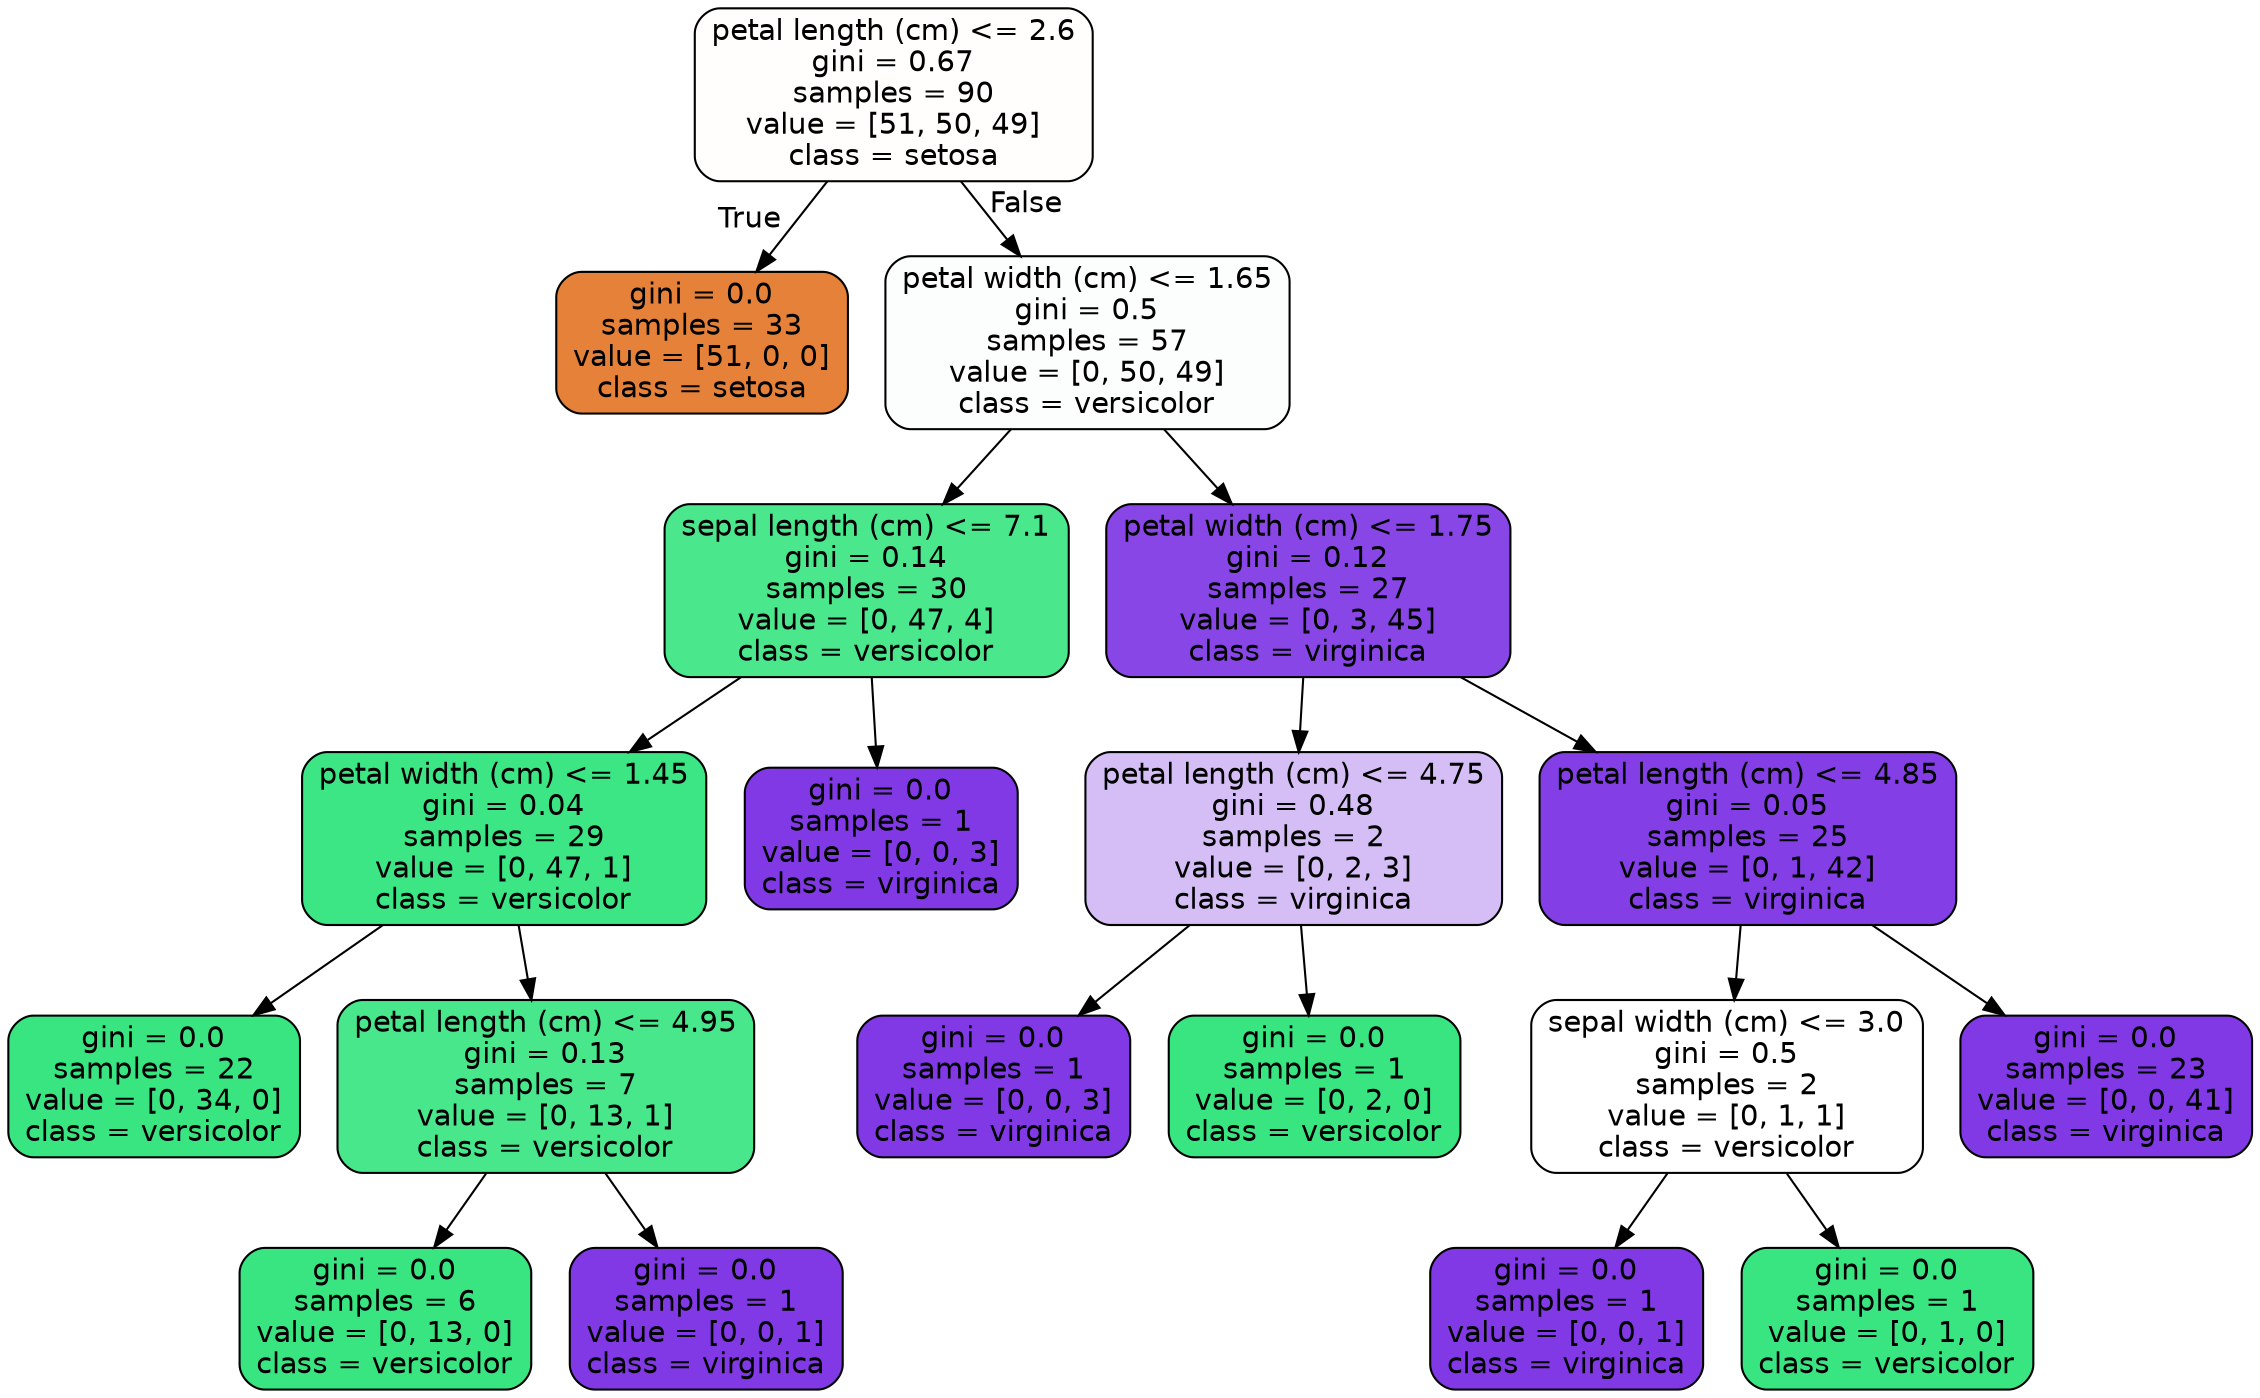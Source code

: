 digraph Tree {
node [shape=box, style="filled, rounded", color="black", fontname=helvetica] ;
edge [fontname=helvetica] ;
0 [label="petal length (cm) <= 2.6\ngini = 0.67\nsamples = 90\nvalue = [51, 50, 49]\nclass = setosa", fillcolor="#fffefd"] ;
1 [label="gini = 0.0\nsamples = 33\nvalue = [51, 0, 0]\nclass = setosa", fillcolor="#e58139"] ;
0 -> 1 [labeldistance=2.5, labelangle=45, headlabel="True"] ;
2 [label="petal width (cm) <= 1.65\ngini = 0.5\nsamples = 57\nvalue = [0, 50, 49]\nclass = versicolor", fillcolor="#fbfefc"] ;
0 -> 2 [labeldistance=2.5, labelangle=-45, headlabel="False"] ;
3 [label="sepal length (cm) <= 7.1\ngini = 0.14\nsamples = 30\nvalue = [0, 47, 4]\nclass = versicolor", fillcolor="#4ae78c"] ;
2 -> 3 ;
4 [label="petal width (cm) <= 1.45\ngini = 0.04\nsamples = 29\nvalue = [0, 47, 1]\nclass = versicolor", fillcolor="#3de684"] ;
3 -> 4 ;
5 [label="gini = 0.0\nsamples = 22\nvalue = [0, 34, 0]\nclass = versicolor", fillcolor="#39e581"] ;
4 -> 5 ;
6 [label="petal length (cm) <= 4.95\ngini = 0.13\nsamples = 7\nvalue = [0, 13, 1]\nclass = versicolor", fillcolor="#48e78b"] ;
4 -> 6 ;
7 [label="gini = 0.0\nsamples = 6\nvalue = [0, 13, 0]\nclass = versicolor", fillcolor="#39e581"] ;
6 -> 7 ;
8 [label="gini = 0.0\nsamples = 1\nvalue = [0, 0, 1]\nclass = virginica", fillcolor="#8139e5"] ;
6 -> 8 ;
9 [label="gini = 0.0\nsamples = 1\nvalue = [0, 0, 3]\nclass = virginica", fillcolor="#8139e5"] ;
3 -> 9 ;
10 [label="petal width (cm) <= 1.75\ngini = 0.12\nsamples = 27\nvalue = [0, 3, 45]\nclass = virginica", fillcolor="#8946e7"] ;
2 -> 10 ;
11 [label="petal length (cm) <= 4.75\ngini = 0.48\nsamples = 2\nvalue = [0, 2, 3]\nclass = virginica", fillcolor="#d5bdf6"] ;
10 -> 11 ;
12 [label="gini = 0.0\nsamples = 1\nvalue = [0, 0, 3]\nclass = virginica", fillcolor="#8139e5"] ;
11 -> 12 ;
13 [label="gini = 0.0\nsamples = 1\nvalue = [0, 2, 0]\nclass = versicolor", fillcolor="#39e581"] ;
11 -> 13 ;
14 [label="petal length (cm) <= 4.85\ngini = 0.05\nsamples = 25\nvalue = [0, 1, 42]\nclass = virginica", fillcolor="#843ee6"] ;
10 -> 14 ;
15 [label="sepal width (cm) <= 3.0\ngini = 0.5\nsamples = 2\nvalue = [0, 1, 1]\nclass = versicolor", fillcolor="#ffffff"] ;
14 -> 15 ;
16 [label="gini = 0.0\nsamples = 1\nvalue = [0, 0, 1]\nclass = virginica", fillcolor="#8139e5"] ;
15 -> 16 ;
17 [label="gini = 0.0\nsamples = 1\nvalue = [0, 1, 0]\nclass = versicolor", fillcolor="#39e581"] ;
15 -> 17 ;
18 [label="gini = 0.0\nsamples = 23\nvalue = [0, 0, 41]\nclass = virginica", fillcolor="#8139e5"] ;
14 -> 18 ;
}